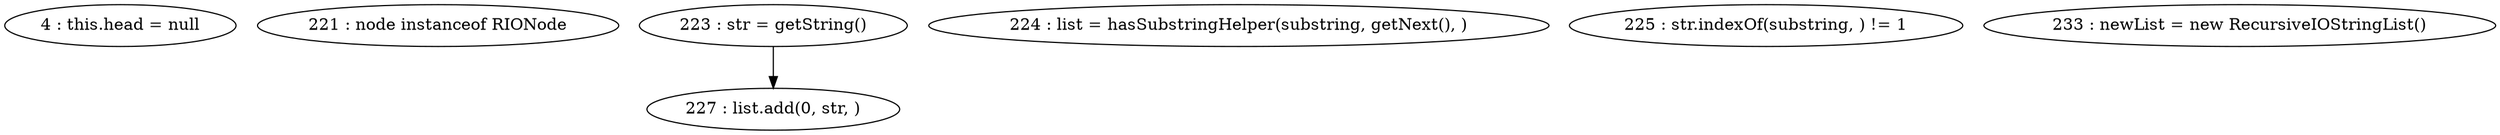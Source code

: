 digraph G {
"4 : this.head = null"
"221 : node instanceof RIONode"
"223 : str = getString()"
"223 : str = getString()" -> "227 : list.add(0, str, )"
"224 : list = hasSubstringHelper(substring, getNext(), )"
"225 : str.indexOf(substring, ) != 1"
"227 : list.add(0, str, )"
"233 : newList = new RecursiveIOStringList()"
}